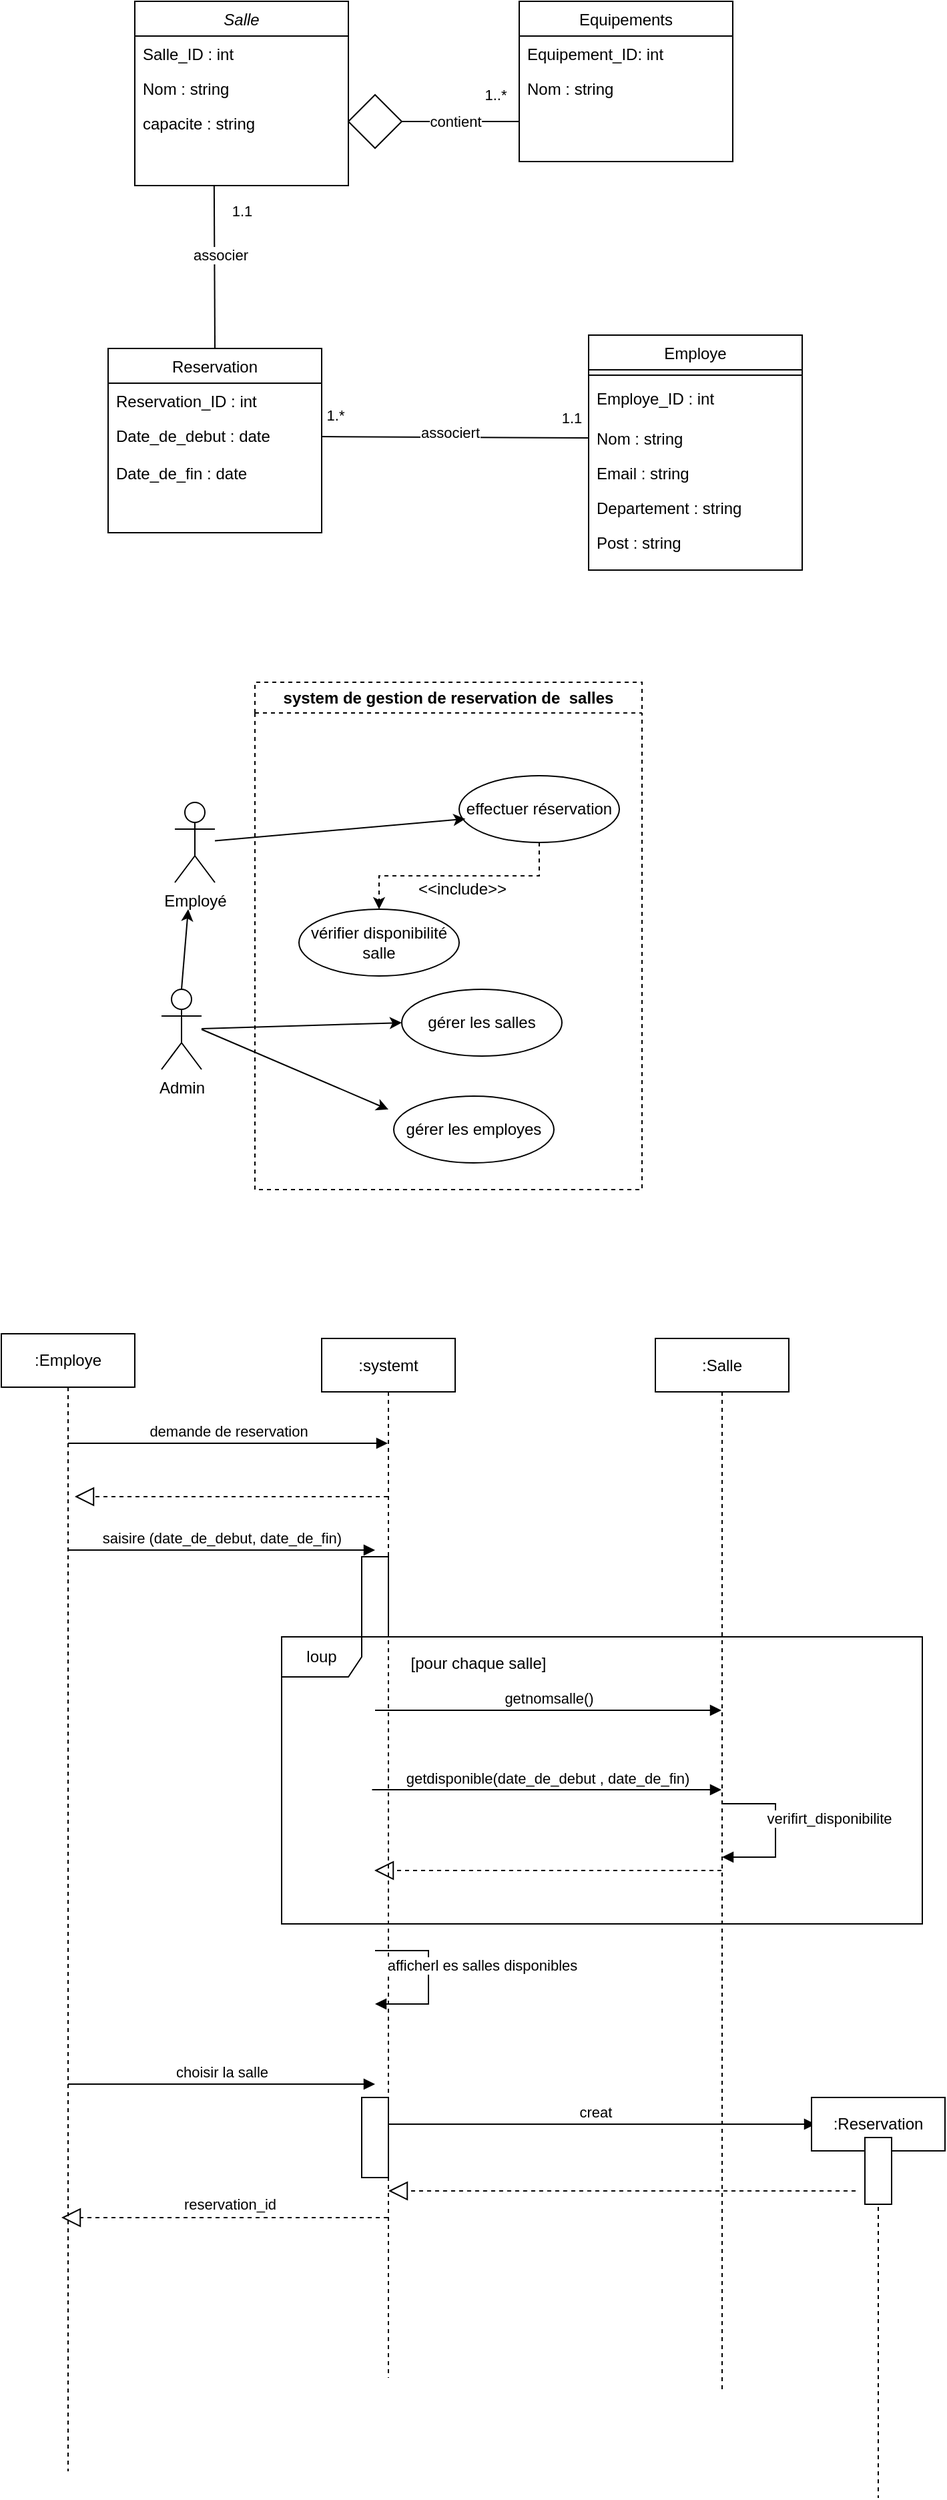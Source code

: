<mxfile version="22.1.3" type="github">
  <diagram id="C5RBs43oDa-KdzZeNtuy" name="Page-1">
    <mxGraphModel dx="1079" dy="784" grid="1" gridSize="10" guides="1" tooltips="1" connect="1" arrows="1" fold="1" page="1" pageScale="1" pageWidth="1654" pageHeight="2336" math="0" shadow="0">
      <root>
        <mxCell id="WIyWlLk6GJQsqaUBKTNV-0" />
        <mxCell id="WIyWlLk6GJQsqaUBKTNV-1" parent="WIyWlLk6GJQsqaUBKTNV-0" />
        <mxCell id="zkfFHV4jXpPFQw0GAbJ--0" value="Salle" style="swimlane;fontStyle=2;align=center;verticalAlign=top;childLayout=stackLayout;horizontal=1;startSize=26;horizontalStack=0;resizeParent=1;resizeLast=0;collapsible=1;marginBottom=0;rounded=0;shadow=0;strokeWidth=1;" parent="WIyWlLk6GJQsqaUBKTNV-1" vertex="1">
          <mxGeometry x="220" y="120" width="160" height="138" as="geometry">
            <mxRectangle x="230" y="140" width="160" height="26" as="alternateBounds" />
          </mxGeometry>
        </mxCell>
        <mxCell id="zkfFHV4jXpPFQw0GAbJ--1" value="Salle_ID : int" style="text;align=left;verticalAlign=top;spacingLeft=4;spacingRight=4;overflow=hidden;rotatable=0;points=[[0,0.5],[1,0.5]];portConstraint=eastwest;" parent="zkfFHV4jXpPFQw0GAbJ--0" vertex="1">
          <mxGeometry y="26" width="160" height="26" as="geometry" />
        </mxCell>
        <mxCell id="zkfFHV4jXpPFQw0GAbJ--3" value="Nom : string" style="text;align=left;verticalAlign=top;spacingLeft=4;spacingRight=4;overflow=hidden;rotatable=0;points=[[0,0.5],[1,0.5]];portConstraint=eastwest;rounded=0;shadow=0;html=0;" parent="zkfFHV4jXpPFQw0GAbJ--0" vertex="1">
          <mxGeometry y="52" width="160" height="26" as="geometry" />
        </mxCell>
        <mxCell id="zkfFHV4jXpPFQw0GAbJ--5" value="capacite : string" style="text;align=left;verticalAlign=top;spacingLeft=4;spacingRight=4;overflow=hidden;rotatable=0;points=[[0,0.5],[1,0.5]];portConstraint=eastwest;" parent="zkfFHV4jXpPFQw0GAbJ--0" vertex="1">
          <mxGeometry y="78" width="160" height="26" as="geometry" />
        </mxCell>
        <mxCell id="zkfFHV4jXpPFQw0GAbJ--6" value="Reservation" style="swimlane;fontStyle=0;align=center;verticalAlign=top;childLayout=stackLayout;horizontal=1;startSize=26;horizontalStack=0;resizeParent=1;resizeLast=0;collapsible=1;marginBottom=0;rounded=0;shadow=0;strokeWidth=1;" parent="WIyWlLk6GJQsqaUBKTNV-1" vertex="1">
          <mxGeometry x="200" y="380" width="160" height="138" as="geometry">
            <mxRectangle x="130" y="380" width="160" height="26" as="alternateBounds" />
          </mxGeometry>
        </mxCell>
        <mxCell id="zkfFHV4jXpPFQw0GAbJ--7" value="Reservation_ID : int" style="text;align=left;verticalAlign=top;spacingLeft=4;spacingRight=4;overflow=hidden;rotatable=0;points=[[0,0.5],[1,0.5]];portConstraint=eastwest;" parent="zkfFHV4jXpPFQw0GAbJ--6" vertex="1">
          <mxGeometry y="26" width="160" height="26" as="geometry" />
        </mxCell>
        <mxCell id="zkfFHV4jXpPFQw0GAbJ--8" value="Date_de_debut : date" style="text;align=left;verticalAlign=top;spacingLeft=4;spacingRight=4;overflow=hidden;rotatable=0;points=[[0,0.5],[1,0.5]];portConstraint=eastwest;rounded=0;shadow=0;html=0;" parent="zkfFHV4jXpPFQw0GAbJ--6" vertex="1">
          <mxGeometry y="52" width="160" height="28" as="geometry" />
        </mxCell>
        <mxCell id="oUa_C6hBDwQFbahWpZWg-20" value="Date_de_fin : date" style="text;align=left;verticalAlign=top;spacingLeft=4;spacingRight=4;overflow=hidden;rotatable=0;points=[[0,0.5],[1,0.5]];portConstraint=eastwest;rounded=0;shadow=0;html=0;" parent="zkfFHV4jXpPFQw0GAbJ--6" vertex="1">
          <mxGeometry y="80" width="160" height="28" as="geometry" />
        </mxCell>
        <mxCell id="zkfFHV4jXpPFQw0GAbJ--13" value="Employe" style="swimlane;fontStyle=0;align=center;verticalAlign=top;childLayout=stackLayout;horizontal=1;startSize=26;horizontalStack=0;resizeParent=1;resizeLast=0;collapsible=1;marginBottom=0;rounded=0;shadow=0;strokeWidth=1;" parent="WIyWlLk6GJQsqaUBKTNV-1" vertex="1">
          <mxGeometry x="560" y="370" width="160" height="176" as="geometry">
            <mxRectangle x="340" y="380" width="170" height="26" as="alternateBounds" />
          </mxGeometry>
        </mxCell>
        <mxCell id="zkfFHV4jXpPFQw0GAbJ--15" value="" style="line;html=1;strokeWidth=1;align=left;verticalAlign=middle;spacingTop=-1;spacingLeft=3;spacingRight=3;rotatable=0;labelPosition=right;points=[];portConstraint=eastwest;" parent="zkfFHV4jXpPFQw0GAbJ--13" vertex="1">
          <mxGeometry y="26" width="160" height="8" as="geometry" />
        </mxCell>
        <mxCell id="zkfFHV4jXpPFQw0GAbJ--14" value="Employe_ID : int" style="text;align=left;verticalAlign=top;spacingLeft=4;spacingRight=4;overflow=hidden;rotatable=0;points=[[0,0.5],[1,0.5]];portConstraint=eastwest;" parent="zkfFHV4jXpPFQw0GAbJ--13" vertex="1">
          <mxGeometry y="34" width="160" height="30" as="geometry" />
        </mxCell>
        <mxCell id="oUa_C6hBDwQFbahWpZWg-21" value="Nom : string" style="text;align=left;verticalAlign=top;spacingLeft=4;spacingRight=4;overflow=hidden;rotatable=0;points=[[0,0.5],[1,0.5]];portConstraint=eastwest;" parent="zkfFHV4jXpPFQw0GAbJ--13" vertex="1">
          <mxGeometry y="64" width="160" height="26" as="geometry" />
        </mxCell>
        <mxCell id="oUa_C6hBDwQFbahWpZWg-23" value="Email : string" style="text;align=left;verticalAlign=top;spacingLeft=4;spacingRight=4;overflow=hidden;rotatable=0;points=[[0,0.5],[1,0.5]];portConstraint=eastwest;" parent="zkfFHV4jXpPFQw0GAbJ--13" vertex="1">
          <mxGeometry y="90" width="160" height="26" as="geometry" />
        </mxCell>
        <mxCell id="oUa_C6hBDwQFbahWpZWg-24" value="Departement : string" style="text;align=left;verticalAlign=top;spacingLeft=4;spacingRight=4;overflow=hidden;rotatable=0;points=[[0,0.5],[1,0.5]];portConstraint=eastwest;" parent="zkfFHV4jXpPFQw0GAbJ--13" vertex="1">
          <mxGeometry y="116" width="160" height="26" as="geometry" />
        </mxCell>
        <mxCell id="oUa_C6hBDwQFbahWpZWg-25" value="Post : string" style="text;align=left;verticalAlign=top;spacingLeft=4;spacingRight=4;overflow=hidden;rotatable=0;points=[[0,0.5],[1,0.5]];portConstraint=eastwest;" parent="zkfFHV4jXpPFQw0GAbJ--13" vertex="1">
          <mxGeometry y="142" width="160" height="26" as="geometry" />
        </mxCell>
        <mxCell id="zkfFHV4jXpPFQw0GAbJ--17" value="Equipements" style="swimlane;fontStyle=0;align=center;verticalAlign=top;childLayout=stackLayout;horizontal=1;startSize=26;horizontalStack=0;resizeParent=1;resizeLast=0;collapsible=1;marginBottom=0;rounded=0;shadow=0;strokeWidth=1;" parent="WIyWlLk6GJQsqaUBKTNV-1" vertex="1">
          <mxGeometry x="508" y="120" width="160" height="120" as="geometry">
            <mxRectangle x="550" y="140" width="160" height="26" as="alternateBounds" />
          </mxGeometry>
        </mxCell>
        <mxCell id="zkfFHV4jXpPFQw0GAbJ--18" value="Equipement_ID: int" style="text;align=left;verticalAlign=top;spacingLeft=4;spacingRight=4;overflow=hidden;rotatable=0;points=[[0,0.5],[1,0.5]];portConstraint=eastwest;" parent="zkfFHV4jXpPFQw0GAbJ--17" vertex="1">
          <mxGeometry y="26" width="160" height="26" as="geometry" />
        </mxCell>
        <mxCell id="zkfFHV4jXpPFQw0GAbJ--19" value="Nom : string" style="text;align=left;verticalAlign=top;spacingLeft=4;spacingRight=4;overflow=hidden;rotatable=0;points=[[0,0.5],[1,0.5]];portConstraint=eastwest;rounded=0;shadow=0;html=0;" parent="zkfFHV4jXpPFQw0GAbJ--17" vertex="1">
          <mxGeometry y="52" width="160" height="26" as="geometry" />
        </mxCell>
        <mxCell id="oUa_C6hBDwQFbahWpZWg-0" value="" style="rhombus;whiteSpace=wrap;html=1;" parent="WIyWlLk6GJQsqaUBKTNV-1" vertex="1">
          <mxGeometry x="380" y="190" width="40" height="40" as="geometry" />
        </mxCell>
        <mxCell id="oUa_C6hBDwQFbahWpZWg-1" value="" style="endArrow=none;html=1;rounded=0;entryX=1;entryY=0.5;entryDx=0;entryDy=0;" parent="WIyWlLk6GJQsqaUBKTNV-1" target="oUa_C6hBDwQFbahWpZWg-0" edge="1">
          <mxGeometry width="50" height="50" relative="1" as="geometry">
            <mxPoint x="508" y="210" as="sourcePoint" />
            <mxPoint x="430" y="210" as="targetPoint" />
            <Array as="points" />
          </mxGeometry>
        </mxCell>
        <mxCell id="oUa_C6hBDwQFbahWpZWg-5" value="contient" style="edgeLabel;html=1;align=center;verticalAlign=middle;resizable=0;points=[];" parent="oUa_C6hBDwQFbahWpZWg-1" vertex="1" connectable="0">
          <mxGeometry x="0.384" y="2" relative="1" as="geometry">
            <mxPoint x="13" y="-2" as="offset" />
          </mxGeometry>
        </mxCell>
        <mxCell id="oUa_C6hBDwQFbahWpZWg-9" value="1..*" style="edgeLabel;html=1;align=center;verticalAlign=middle;resizable=0;points=[];" parent="oUa_C6hBDwQFbahWpZWg-1" vertex="1" connectable="0">
          <mxGeometry x="-0.727" y="1" relative="1" as="geometry">
            <mxPoint x="-6" y="-21" as="offset" />
          </mxGeometry>
        </mxCell>
        <mxCell id="oUa_C6hBDwQFbahWpZWg-10" value="" style="endArrow=none;html=1;rounded=0;exitX=0.5;exitY=0;exitDx=0;exitDy=0;" parent="WIyWlLk6GJQsqaUBKTNV-1" source="zkfFHV4jXpPFQw0GAbJ--6" edge="1">
          <mxGeometry width="50" height="50" relative="1" as="geometry">
            <mxPoint x="279.44" y="340" as="sourcePoint" />
            <mxPoint x="279.44" y="258" as="targetPoint" />
          </mxGeometry>
        </mxCell>
        <mxCell id="oUa_C6hBDwQFbahWpZWg-11" value="associer" style="edgeLabel;html=1;align=center;verticalAlign=middle;resizable=0;points=[];" parent="oUa_C6hBDwQFbahWpZWg-10" vertex="1" connectable="0">
          <mxGeometry x="0.145" y="-4" relative="1" as="geometry">
            <mxPoint as="offset" />
          </mxGeometry>
        </mxCell>
        <mxCell id="oUa_C6hBDwQFbahWpZWg-12" value="1.1" style="edgeLabel;html=1;align=center;verticalAlign=middle;resizable=0;points=[];" parent="oUa_C6hBDwQFbahWpZWg-10" vertex="1" connectable="0">
          <mxGeometry x="0.692" y="4" relative="1" as="geometry">
            <mxPoint x="24" as="offset" />
          </mxGeometry>
        </mxCell>
        <mxCell id="oUa_C6hBDwQFbahWpZWg-13" value="1.*" style="edgeLabel;html=1;align=center;verticalAlign=middle;resizable=0;points=[];" parent="oUa_C6hBDwQFbahWpZWg-10" vertex="1" connectable="0">
          <mxGeometry x="-0.765" y="-2" relative="1" as="geometry">
            <mxPoint x="88" y="64" as="offset" />
          </mxGeometry>
        </mxCell>
        <mxCell id="oUa_C6hBDwQFbahWpZWg-29" value="" style="endArrow=none;html=1;rounded=0;exitX=1;exitY=0.5;exitDx=0;exitDy=0;entryX=0;entryY=0.5;entryDx=0;entryDy=0;" parent="WIyWlLk6GJQsqaUBKTNV-1" source="zkfFHV4jXpPFQw0GAbJ--8" target="oUa_C6hBDwQFbahWpZWg-21" edge="1">
          <mxGeometry width="50" height="50" relative="1" as="geometry">
            <mxPoint x="410" y="440" as="sourcePoint" />
            <mxPoint x="460" y="390" as="targetPoint" />
          </mxGeometry>
        </mxCell>
        <mxCell id="oUa_C6hBDwQFbahWpZWg-32" value="associert" style="edgeLabel;html=1;align=center;verticalAlign=middle;resizable=0;points=[];" parent="oUa_C6hBDwQFbahWpZWg-29" vertex="1" connectable="0">
          <mxGeometry x="-0.04" y="4" relative="1" as="geometry">
            <mxPoint as="offset" />
          </mxGeometry>
        </mxCell>
        <mxCell id="oUa_C6hBDwQFbahWpZWg-33" value="1.1" style="edgeLabel;html=1;align=center;verticalAlign=middle;resizable=0;points=[];" parent="WIyWlLk6GJQsqaUBKTNV-1" vertex="1" connectable="0">
          <mxGeometry x="489.996" y="359.996" as="geometry">
            <mxPoint x="57" y="72" as="offset" />
          </mxGeometry>
        </mxCell>
        <mxCell id="oUa_C6hBDwQFbahWpZWg-34" value="system de gestion de reservation de&amp;nbsp; salles" style="swimlane;whiteSpace=wrap;html=1;dashed=1;" parent="WIyWlLk6GJQsqaUBKTNV-1" vertex="1">
          <mxGeometry x="310" y="630" width="290" height="380" as="geometry" />
        </mxCell>
        <mxCell id="oUa_C6hBDwQFbahWpZWg-48" style="edgeStyle=orthogonalEdgeStyle;rounded=0;orthogonalLoop=1;jettySize=auto;html=1;exitX=0.5;exitY=1;exitDx=0;exitDy=0;entryX=0.5;entryY=0;entryDx=0;entryDy=0;dashed=1;" parent="oUa_C6hBDwQFbahWpZWg-34" source="oUa_C6hBDwQFbahWpZWg-40" target="oUa_C6hBDwQFbahWpZWg-41" edge="1">
          <mxGeometry relative="1" as="geometry" />
        </mxCell>
        <mxCell id="oUa_C6hBDwQFbahWpZWg-40" value="effectuer réservation" style="ellipse;whiteSpace=wrap;html=1;" parent="oUa_C6hBDwQFbahWpZWg-34" vertex="1">
          <mxGeometry x="153" y="70" width="120" height="50" as="geometry" />
        </mxCell>
        <mxCell id="oUa_C6hBDwQFbahWpZWg-41" value="vérifier disponibilité salle" style="ellipse;whiteSpace=wrap;html=1;" parent="oUa_C6hBDwQFbahWpZWg-34" vertex="1">
          <mxGeometry x="33" y="170" width="120" height="50" as="geometry" />
        </mxCell>
        <mxCell id="oUa_C6hBDwQFbahWpZWg-42" value="gérer les salles" style="ellipse;whiteSpace=wrap;html=1;" parent="oUa_C6hBDwQFbahWpZWg-34" vertex="1">
          <mxGeometry x="110" y="230" width="120" height="50" as="geometry" />
        </mxCell>
        <mxCell id="oUa_C6hBDwQFbahWpZWg-44" value="gérer les employes" style="ellipse;whiteSpace=wrap;html=1;" parent="oUa_C6hBDwQFbahWpZWg-34" vertex="1">
          <mxGeometry x="104" y="310" width="120" height="50" as="geometry" />
        </mxCell>
        <mxCell id="oUa_C6hBDwQFbahWpZWg-49" value="&amp;lt;&amp;lt;include&amp;gt;&amp;gt;" style="text;html=1;align=center;verticalAlign=middle;resizable=0;points=[];autosize=1;strokeColor=none;fillColor=none;" parent="oUa_C6hBDwQFbahWpZWg-34" vertex="1">
          <mxGeometry x="110" y="140" width="90" height="30" as="geometry" />
        </mxCell>
        <mxCell id="oUa_C6hBDwQFbahWpZWg-35" value="Employé" style="shape=umlActor;verticalLabelPosition=bottom;verticalAlign=top;html=1;outlineConnect=0;" parent="WIyWlLk6GJQsqaUBKTNV-1" vertex="1">
          <mxGeometry x="250" y="720" width="30" height="60" as="geometry" />
        </mxCell>
        <mxCell id="oUa_C6hBDwQFbahWpZWg-39" value="Admin" style="shape=umlActor;verticalLabelPosition=bottom;verticalAlign=top;html=1;outlineConnect=0;" parent="WIyWlLk6GJQsqaUBKTNV-1" vertex="1">
          <mxGeometry x="240" y="860" width="30" height="60" as="geometry" />
        </mxCell>
        <mxCell id="oUa_C6hBDwQFbahWpZWg-45" value="" style="endArrow=classic;html=1;rounded=0;entryX=0;entryY=0.5;entryDx=0;entryDy=0;" parent="WIyWlLk6GJQsqaUBKTNV-1" source="oUa_C6hBDwQFbahWpZWg-39" target="oUa_C6hBDwQFbahWpZWg-42" edge="1">
          <mxGeometry width="50" height="50" relative="1" as="geometry">
            <mxPoint x="618" y="880" as="sourcePoint" />
            <mxPoint x="350" y="890" as="targetPoint" />
          </mxGeometry>
        </mxCell>
        <mxCell id="oUa_C6hBDwQFbahWpZWg-46" value="" style="endArrow=classic;html=1;rounded=0;entryX=0.039;entryY=0.647;entryDx=0;entryDy=0;entryPerimeter=0;" parent="WIyWlLk6GJQsqaUBKTNV-1" source="oUa_C6hBDwQFbahWpZWg-35" target="oUa_C6hBDwQFbahWpZWg-40" edge="1">
          <mxGeometry width="50" height="50" relative="1" as="geometry">
            <mxPoint x="460" y="700" as="sourcePoint" />
            <mxPoint x="510" y="650" as="targetPoint" />
          </mxGeometry>
        </mxCell>
        <mxCell id="oUa_C6hBDwQFbahWpZWg-47" value="" style="endArrow=classic;html=1;rounded=0;" parent="WIyWlLk6GJQsqaUBKTNV-1" edge="1">
          <mxGeometry width="50" height="50" relative="1" as="geometry">
            <mxPoint x="270" y="890" as="sourcePoint" />
            <mxPoint x="410" y="950" as="targetPoint" />
          </mxGeometry>
        </mxCell>
        <mxCell id="oUa_C6hBDwQFbahWpZWg-51" value="" style="endArrow=classic;html=1;rounded=0;exitX=0.5;exitY=0;exitDx=0;exitDy=0;exitPerimeter=0;" parent="WIyWlLk6GJQsqaUBKTNV-1" source="oUa_C6hBDwQFbahWpZWg-39" edge="1">
          <mxGeometry width="50" height="50" relative="1" as="geometry">
            <mxPoint x="550" y="760" as="sourcePoint" />
            <mxPoint x="260" y="800" as="targetPoint" />
          </mxGeometry>
        </mxCell>
        <mxCell id="NV5YGoOuHQZ0cLicRWrP-4" value=":Employe" style="shape=umlLifeline;perimeter=lifelinePerimeter;whiteSpace=wrap;html=1;container=1;dropTarget=0;collapsible=0;recursiveResize=0;outlineConnect=0;portConstraint=eastwest;newEdgeStyle={&quot;curved&quot;:0,&quot;rounded&quot;:0};" vertex="1" parent="WIyWlLk6GJQsqaUBKTNV-1">
          <mxGeometry x="120" y="1118" width="100" height="852" as="geometry" />
        </mxCell>
        <mxCell id="NV5YGoOuHQZ0cLicRWrP-5" value=":systemt" style="shape=umlLifeline;perimeter=lifelinePerimeter;whiteSpace=wrap;html=1;container=1;dropTarget=0;collapsible=0;recursiveResize=0;outlineConnect=0;portConstraint=eastwest;newEdgeStyle={&quot;curved&quot;:0,&quot;rounded&quot;:0};" vertex="1" parent="WIyWlLk6GJQsqaUBKTNV-1">
          <mxGeometry x="360" y="1121.5" width="100" height="778.5" as="geometry" />
        </mxCell>
        <mxCell id="NV5YGoOuHQZ0cLicRWrP-6" value="demande de reservation" style="html=1;verticalAlign=bottom;endArrow=block;curved=0;rounded=0;" edge="1" parent="WIyWlLk6GJQsqaUBKTNV-1" target="NV5YGoOuHQZ0cLicRWrP-5">
          <mxGeometry width="80" relative="1" as="geometry">
            <mxPoint x="170" y="1200" as="sourcePoint" />
            <mxPoint x="250" y="1200" as="targetPoint" />
          </mxGeometry>
        </mxCell>
        <mxCell id="NV5YGoOuHQZ0cLicRWrP-7" value="" style="endArrow=block;dashed=1;endFill=0;endSize=12;html=1;rounded=0;" edge="1" parent="WIyWlLk6GJQsqaUBKTNV-1" source="NV5YGoOuHQZ0cLicRWrP-5">
          <mxGeometry width="160" relative="1" as="geometry">
            <mxPoint x="335.25" y="1240" as="sourcePoint" />
            <mxPoint x="175" y="1240" as="targetPoint" />
          </mxGeometry>
        </mxCell>
        <mxCell id="NV5YGoOuHQZ0cLicRWrP-8" value="saisire (date_de_debut, date_de_fin)" style="html=1;verticalAlign=bottom;endArrow=block;curved=0;rounded=0;" edge="1" parent="WIyWlLk6GJQsqaUBKTNV-1" source="NV5YGoOuHQZ0cLicRWrP-4">
          <mxGeometry width="80" relative="1" as="geometry">
            <mxPoint x="370" y="1280" as="sourcePoint" />
            <mxPoint x="400" y="1280" as="targetPoint" />
          </mxGeometry>
        </mxCell>
        <mxCell id="NV5YGoOuHQZ0cLicRWrP-9" value="" style="rounded=0;whiteSpace=wrap;html=1;" vertex="1" parent="WIyWlLk6GJQsqaUBKTNV-1">
          <mxGeometry x="390" y="1285" width="20" height="60" as="geometry" />
        </mxCell>
        <mxCell id="NV5YGoOuHQZ0cLicRWrP-12" value="loup" style="shape=umlFrame;whiteSpace=wrap;html=1;pointerEvents=0;" vertex="1" parent="WIyWlLk6GJQsqaUBKTNV-1">
          <mxGeometry x="330" y="1345" width="480" height="215" as="geometry" />
        </mxCell>
        <mxCell id="NV5YGoOuHQZ0cLicRWrP-13" value=":Salle" style="shape=umlLifeline;perimeter=lifelinePerimeter;whiteSpace=wrap;html=1;container=1;dropTarget=0;collapsible=0;recursiveResize=0;outlineConnect=0;portConstraint=eastwest;newEdgeStyle={&quot;curved&quot;:0,&quot;rounded&quot;:0};" vertex="1" parent="WIyWlLk6GJQsqaUBKTNV-1">
          <mxGeometry x="610" y="1121.5" width="100" height="788.5" as="geometry" />
        </mxCell>
        <mxCell id="NV5YGoOuHQZ0cLicRWrP-14" value="[pour chaque salle]" style="text;html=1;strokeColor=none;fillColor=none;align=center;verticalAlign=middle;whiteSpace=wrap;rounded=0;" vertex="1" parent="WIyWlLk6GJQsqaUBKTNV-1">
          <mxGeometry x="425" y="1350" width="105" height="30" as="geometry" />
        </mxCell>
        <mxCell id="NV5YGoOuHQZ0cLicRWrP-15" value="getnomsalle()" style="html=1;verticalAlign=bottom;endArrow=block;curved=0;rounded=0;" edge="1" parent="WIyWlLk6GJQsqaUBKTNV-1" target="NV5YGoOuHQZ0cLicRWrP-13">
          <mxGeometry width="80" relative="1" as="geometry">
            <mxPoint x="400" y="1400" as="sourcePoint" />
            <mxPoint x="480" y="1400" as="targetPoint" />
          </mxGeometry>
        </mxCell>
        <mxCell id="NV5YGoOuHQZ0cLicRWrP-17" value="getdisponible(date_de_debut , date_de_fin)" style="html=1;verticalAlign=bottom;endArrow=block;curved=0;rounded=0;" edge="1" parent="WIyWlLk6GJQsqaUBKTNV-1" target="NV5YGoOuHQZ0cLicRWrP-13">
          <mxGeometry width="80" relative="1" as="geometry">
            <mxPoint x="397.75" y="1459.5" as="sourcePoint" />
            <mxPoint x="652.25" y="1459.5" as="targetPoint" />
          </mxGeometry>
        </mxCell>
        <mxCell id="NV5YGoOuHQZ0cLicRWrP-19" value="" style="endArrow=block;dashed=1;endFill=0;endSize=12;html=1;rounded=0;" edge="1" parent="WIyWlLk6GJQsqaUBKTNV-1">
          <mxGeometry width="160" relative="1" as="geometry">
            <mxPoint x="659.5" y="1520" as="sourcePoint" />
            <mxPoint x="399.5" y="1520" as="targetPoint" />
            <Array as="points">
              <mxPoint x="490" y="1520" />
            </Array>
          </mxGeometry>
        </mxCell>
        <mxCell id="NV5YGoOuHQZ0cLicRWrP-23" value="verifirt_disponibilite" style="html=1;verticalAlign=bottom;endArrow=block;curved=0;rounded=0;" edge="1" parent="WIyWlLk6GJQsqaUBKTNV-1" source="NV5YGoOuHQZ0cLicRWrP-13" target="NV5YGoOuHQZ0cLicRWrP-13">
          <mxGeometry y="40" width="80" relative="1" as="geometry">
            <mxPoint x="660" y="1480" as="sourcePoint" />
            <mxPoint x="740" y="1480" as="targetPoint" />
            <Array as="points">
              <mxPoint x="700" y="1470" />
              <mxPoint x="700" y="1480" />
              <mxPoint x="700" y="1510" />
              <mxPoint x="670" y="1510" />
            </Array>
            <mxPoint as="offset" />
          </mxGeometry>
        </mxCell>
        <mxCell id="NV5YGoOuHQZ0cLicRWrP-24" value="afficherl es salles disponibles" style="html=1;verticalAlign=bottom;endArrow=block;curved=0;rounded=0;" edge="1" parent="WIyWlLk6GJQsqaUBKTNV-1">
          <mxGeometry y="40" width="80" relative="1" as="geometry">
            <mxPoint x="400" y="1580" as="sourcePoint" />
            <mxPoint x="400" y="1620" as="targetPoint" />
            <Array as="points">
              <mxPoint x="440" y="1580" />
              <mxPoint x="440" y="1590" />
              <mxPoint x="440" y="1620" />
              <mxPoint x="410" y="1620" />
            </Array>
            <mxPoint as="offset" />
          </mxGeometry>
        </mxCell>
        <mxCell id="NV5YGoOuHQZ0cLicRWrP-26" value="choisir la salle" style="html=1;verticalAlign=bottom;endArrow=block;curved=0;rounded=0;" edge="1" parent="WIyWlLk6GJQsqaUBKTNV-1">
          <mxGeometry width="80" relative="1" as="geometry">
            <mxPoint x="170" y="1680" as="sourcePoint" />
            <mxPoint x="400" y="1680" as="targetPoint" />
          </mxGeometry>
        </mxCell>
        <mxCell id="NV5YGoOuHQZ0cLicRWrP-27" value="creat" style="html=1;verticalAlign=bottom;endArrow=block;curved=0;rounded=0;" edge="1" parent="WIyWlLk6GJQsqaUBKTNV-1">
          <mxGeometry width="80" relative="1" as="geometry">
            <mxPoint x="400" y="1710" as="sourcePoint" />
            <mxPoint x="730" y="1710" as="targetPoint" />
          </mxGeometry>
        </mxCell>
        <mxCell id="NV5YGoOuHQZ0cLicRWrP-28" value=":Reservation" style="shape=umlLifeline;perimeter=lifelinePerimeter;whiteSpace=wrap;html=1;container=1;dropTarget=0;collapsible=0;recursiveResize=0;outlineConnect=0;portConstraint=eastwest;newEdgeStyle={&quot;curved&quot;:0,&quot;rounded&quot;:0};" vertex="1" parent="WIyWlLk6GJQsqaUBKTNV-1">
          <mxGeometry x="727" y="1690" width="100" height="300" as="geometry" />
        </mxCell>
        <mxCell id="NV5YGoOuHQZ0cLicRWrP-29" value="" style="rounded=0;whiteSpace=wrap;html=1;" vertex="1" parent="WIyWlLk6GJQsqaUBKTNV-1">
          <mxGeometry x="767" y="1720" width="20" height="50" as="geometry" />
        </mxCell>
        <mxCell id="NV5YGoOuHQZ0cLicRWrP-30" value="" style="rounded=0;whiteSpace=wrap;html=1;" vertex="1" parent="WIyWlLk6GJQsqaUBKTNV-1">
          <mxGeometry x="390" y="1690" width="20" height="60" as="geometry" />
        </mxCell>
        <mxCell id="NV5YGoOuHQZ0cLicRWrP-32" value="" style="endArrow=block;dashed=1;endFill=0;endSize=12;html=1;rounded=0;" edge="1" parent="WIyWlLk6GJQsqaUBKTNV-1" target="NV5YGoOuHQZ0cLicRWrP-5">
          <mxGeometry width="160" relative="1" as="geometry">
            <mxPoint x="760" y="1760" as="sourcePoint" />
            <mxPoint x="500" y="1760" as="targetPoint" />
            <Array as="points">
              <mxPoint x="590.5" y="1760" />
            </Array>
          </mxGeometry>
        </mxCell>
        <mxCell id="NV5YGoOuHQZ0cLicRWrP-33" value="" style="endArrow=block;dashed=1;endFill=0;endSize=12;html=1;rounded=0;" edge="1" parent="WIyWlLk6GJQsqaUBKTNV-1" source="NV5YGoOuHQZ0cLicRWrP-5">
          <mxGeometry width="160" relative="1" as="geometry">
            <mxPoint x="395" y="1780" as="sourcePoint" />
            <mxPoint x="165" y="1780" as="targetPoint" />
            <Array as="points" />
          </mxGeometry>
        </mxCell>
        <mxCell id="NV5YGoOuHQZ0cLicRWrP-35" value="reservation_id" style="edgeLabel;html=1;align=center;verticalAlign=middle;resizable=0;points=[];" vertex="1" connectable="0" parent="NV5YGoOuHQZ0cLicRWrP-33">
          <mxGeometry x="-0.096" relative="1" as="geometry">
            <mxPoint x="-8" y="-10" as="offset" />
          </mxGeometry>
        </mxCell>
      </root>
    </mxGraphModel>
  </diagram>
</mxfile>
